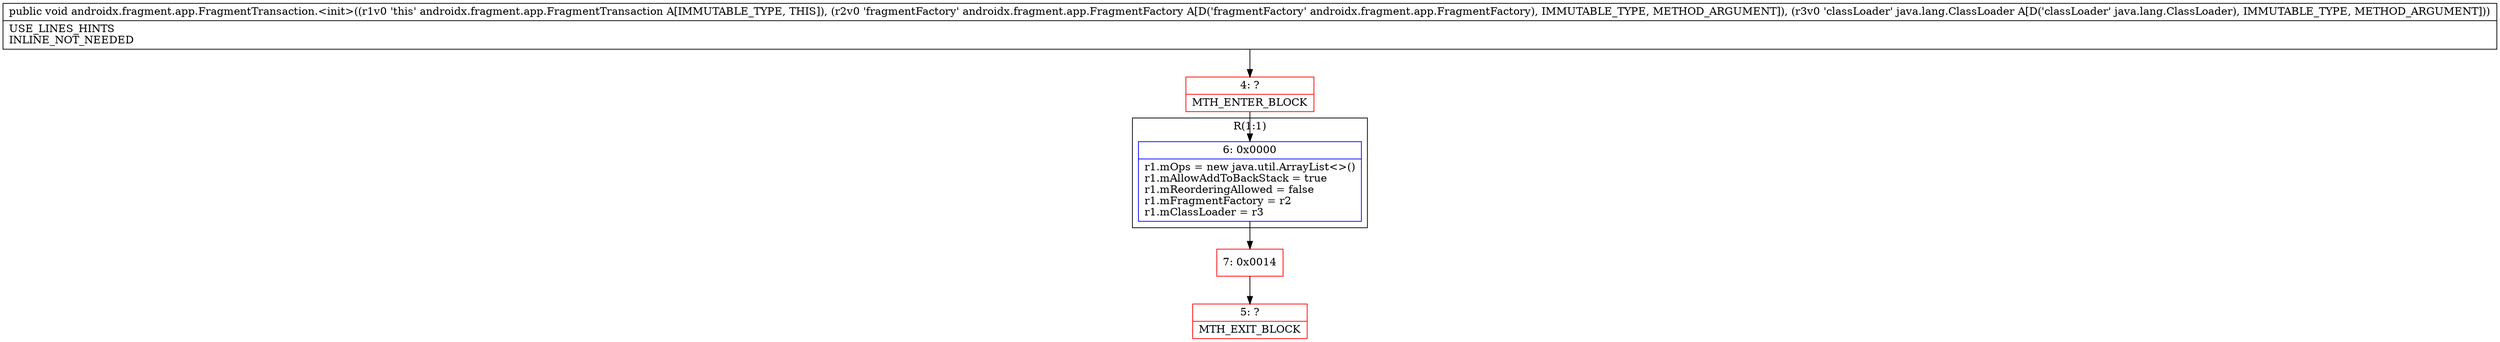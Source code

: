 digraph "CFG forandroidx.fragment.app.FragmentTransaction.\<init\>(Landroidx\/fragment\/app\/FragmentFactory;Ljava\/lang\/ClassLoader;)V" {
subgraph cluster_Region_407359030 {
label = "R(1:1)";
node [shape=record,color=blue];
Node_6 [shape=record,label="{6\:\ 0x0000|r1.mOps = new java.util.ArrayList\<\>()\lr1.mAllowAddToBackStack = true\lr1.mReorderingAllowed = false\lr1.mFragmentFactory = r2\lr1.mClassLoader = r3\l}"];
}
Node_4 [shape=record,color=red,label="{4\:\ ?|MTH_ENTER_BLOCK\l}"];
Node_7 [shape=record,color=red,label="{7\:\ 0x0014}"];
Node_5 [shape=record,color=red,label="{5\:\ ?|MTH_EXIT_BLOCK\l}"];
MethodNode[shape=record,label="{public void androidx.fragment.app.FragmentTransaction.\<init\>((r1v0 'this' androidx.fragment.app.FragmentTransaction A[IMMUTABLE_TYPE, THIS]), (r2v0 'fragmentFactory' androidx.fragment.app.FragmentFactory A[D('fragmentFactory' androidx.fragment.app.FragmentFactory), IMMUTABLE_TYPE, METHOD_ARGUMENT]), (r3v0 'classLoader' java.lang.ClassLoader A[D('classLoader' java.lang.ClassLoader), IMMUTABLE_TYPE, METHOD_ARGUMENT]))  | USE_LINES_HINTS\lINLINE_NOT_NEEDED\l}"];
MethodNode -> Node_4;Node_6 -> Node_7;
Node_4 -> Node_6;
Node_7 -> Node_5;
}

